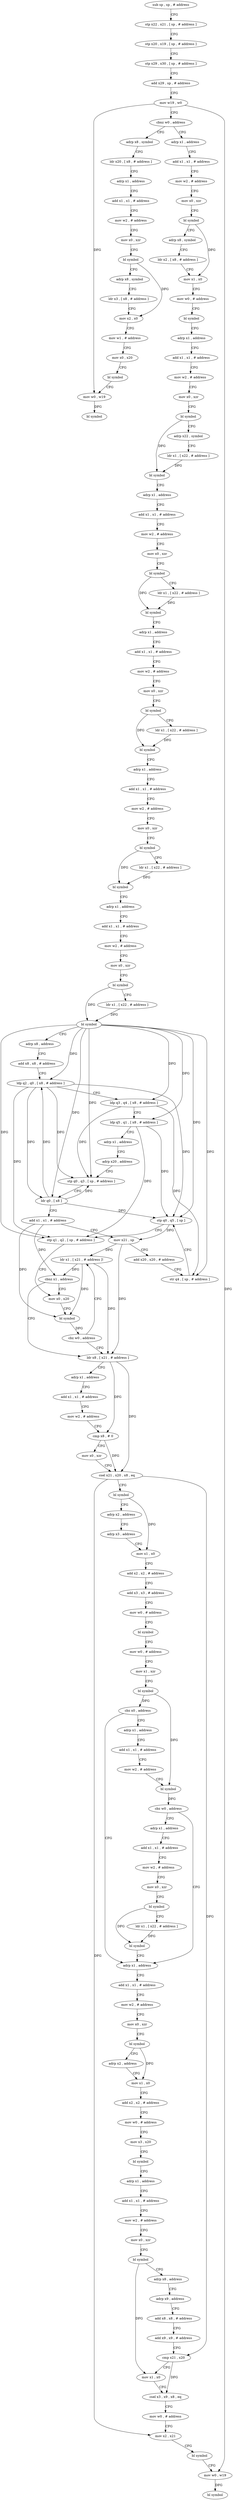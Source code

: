 digraph "func" {
"4200092" [label = "sub sp , sp , # address" ]
"4200096" [label = "stp x22 , x21 , [ sp , # address ]" ]
"4200100" [label = "stp x20 , x19 , [ sp , # address ]" ]
"4200104" [label = "stp x29 , x30 , [ sp , # address ]" ]
"4200108" [label = "add x29 , sp , # address" ]
"4200112" [label = "mov w19 , w0" ]
"4200116" [label = "cbnz w0 , address" ]
"4200620" [label = "adrp x8 , symbol" ]
"4200120" [label = "adrp x1 , address" ]
"4200624" [label = "ldr x20 , [ x8 , # address ]" ]
"4200628" [label = "adrp x1 , address" ]
"4200632" [label = "add x1 , x1 , # address" ]
"4200636" [label = "mov w2 , # address" ]
"4200640" [label = "mov x0 , xzr" ]
"4200644" [label = "bl symbol" ]
"4200648" [label = "adrp x8 , symbol" ]
"4200652" [label = "ldr x3 , [ x8 , # address ]" ]
"4200656" [label = "mov x2 , x0" ]
"4200660" [label = "mov w1 , # address" ]
"4200664" [label = "mov x0 , x20" ]
"4200668" [label = "bl symbol" ]
"4200672" [label = "mov w0 , w19" ]
"4200676" [label = "bl symbol" ]
"4200124" [label = "add x1 , x1 , # address" ]
"4200128" [label = "mov w2 , # address" ]
"4200132" [label = "mov x0 , xzr" ]
"4200136" [label = "bl symbol" ]
"4200140" [label = "adrp x8 , symbol" ]
"4200144" [label = "ldr x2 , [ x8 , # address ]" ]
"4200148" [label = "mov x1 , x0" ]
"4200152" [label = "mov w0 , # address" ]
"4200156" [label = "bl symbol" ]
"4200160" [label = "adrp x1 , address" ]
"4200164" [label = "add x1 , x1 , # address" ]
"4200168" [label = "mov w2 , # address" ]
"4200172" [label = "mov x0 , xzr" ]
"4200176" [label = "bl symbol" ]
"4200180" [label = "adrp x22 , symbol" ]
"4200184" [label = "ldr x1 , [ x22 , # address ]" ]
"4200188" [label = "bl symbol" ]
"4200192" [label = "adrp x1 , address" ]
"4200196" [label = "add x1 , x1 , # address" ]
"4200200" [label = "mov w2 , # address" ]
"4200204" [label = "mov x0 , xzr" ]
"4200208" [label = "bl symbol" ]
"4200212" [label = "ldr x1 , [ x22 , # address ]" ]
"4200216" [label = "bl symbol" ]
"4200220" [label = "adrp x1 , address" ]
"4200224" [label = "add x1 , x1 , # address" ]
"4200228" [label = "mov w2 , # address" ]
"4200232" [label = "mov x0 , xzr" ]
"4200236" [label = "bl symbol" ]
"4200240" [label = "ldr x1 , [ x22 , # address ]" ]
"4200244" [label = "bl symbol" ]
"4200248" [label = "adrp x1 , address" ]
"4200252" [label = "add x1 , x1 , # address" ]
"4200256" [label = "mov w2 , # address" ]
"4200260" [label = "mov x0 , xzr" ]
"4200264" [label = "bl symbol" ]
"4200268" [label = "ldr x1 , [ x22 , # address ]" ]
"4200272" [label = "bl symbol" ]
"4200276" [label = "adrp x1 , address" ]
"4200280" [label = "add x1 , x1 , # address" ]
"4200284" [label = "mov w2 , # address" ]
"4200288" [label = "mov x0 , xzr" ]
"4200292" [label = "bl symbol" ]
"4200296" [label = "ldr x1 , [ x22 , # address ]" ]
"4200300" [label = "bl symbol" ]
"4200304" [label = "adrp x8 , address" ]
"4200308" [label = "add x8 , x8 , # address" ]
"4200312" [label = "ldp q2 , q0 , [ x8 , # address ]" ]
"4200316" [label = "ldp q3 , q4 , [ x8 , # address ]" ]
"4200320" [label = "ldp q5 , q1 , [ x8 , # address ]" ]
"4200324" [label = "adrp x1 , address" ]
"4200328" [label = "adrp x20 , address" ]
"4200332" [label = "stp q0 , q3 , [ sp , # address ]" ]
"4200336" [label = "ldr q0 , [ x8 ]" ]
"4200340" [label = "add x1 , x1 , # address" ]
"4200344" [label = "mov x21 , sp" ]
"4200348" [label = "add x20 , x20 , # address" ]
"4200352" [label = "str q4 , [ sp , # address ]" ]
"4200356" [label = "stp q0 , q5 , [ sp ]" ]
"4200360" [label = "stp q1 , q2 , [ sp , # address ]" ]
"4200364" [label = "mov x0 , x20" ]
"4200384" [label = "ldr x8 , [ x21 , # address ]" ]
"4200388" [label = "adrp x1 , address" ]
"4200392" [label = "add x1 , x1 , # address" ]
"4200396" [label = "mov w2 , # address" ]
"4200400" [label = "cmp x8 , # 0" ]
"4200404" [label = "mov x0 , xzr" ]
"4200408" [label = "csel x21 , x20 , x8 , eq" ]
"4200412" [label = "bl symbol" ]
"4200416" [label = "adrp x2 , address" ]
"4200420" [label = "adrp x3 , address" ]
"4200424" [label = "mov x1 , x0" ]
"4200428" [label = "add x2 , x2 , # address" ]
"4200432" [label = "add x3 , x3 , # address" ]
"4200436" [label = "mov w0 , # address" ]
"4200440" [label = "bl symbol" ]
"4200444" [label = "mov w0 , # address" ]
"4200448" [label = "mov x1 , xzr" ]
"4200452" [label = "bl symbol" ]
"4200456" [label = "cbz x0 , address" ]
"4200508" [label = "adrp x1 , address" ]
"4200460" [label = "adrp x1 , address" ]
"4200376" [label = "ldr x1 , [ x21 , # address ]!" ]
"4200380" [label = "cbnz x1 , address" ]
"4200512" [label = "add x1 , x1 , # address" ]
"4200516" [label = "mov w2 , # address" ]
"4200520" [label = "mov x0 , xzr" ]
"4200524" [label = "bl symbol" ]
"4200528" [label = "adrp x2 , address" ]
"4200532" [label = "mov x1 , x0" ]
"4200536" [label = "add x2 , x2 , # address" ]
"4200540" [label = "mov w0 , # address" ]
"4200544" [label = "mov x3 , x20" ]
"4200548" [label = "bl symbol" ]
"4200552" [label = "adrp x1 , address" ]
"4200556" [label = "add x1 , x1 , # address" ]
"4200560" [label = "mov w2 , # address" ]
"4200564" [label = "mov x0 , xzr" ]
"4200568" [label = "bl symbol" ]
"4200572" [label = "adrp x8 , address" ]
"4200576" [label = "adrp x9 , address" ]
"4200580" [label = "add x8 , x8 , # address" ]
"4200584" [label = "add x9 , x9 , # address" ]
"4200588" [label = "cmp x21 , x20" ]
"4200592" [label = "mov x1 , x0" ]
"4200596" [label = "csel x3 , x9 , x8 , eq" ]
"4200600" [label = "mov w0 , # address" ]
"4200604" [label = "mov x2 , x21" ]
"4200608" [label = "bl symbol" ]
"4200612" [label = "mov w0 , w19" ]
"4200616" [label = "bl symbol" ]
"4200464" [label = "add x1 , x1 , # address" ]
"4200468" [label = "mov w2 , # address" ]
"4200472" [label = "bl symbol" ]
"4200476" [label = "cbz w0 , address" ]
"4200480" [label = "adrp x1 , address" ]
"4200368" [label = "bl symbol" ]
"4200372" [label = "cbz w0 , address" ]
"4200484" [label = "add x1 , x1 , # address" ]
"4200488" [label = "mov w2 , # address" ]
"4200492" [label = "mov x0 , xzr" ]
"4200496" [label = "bl symbol" ]
"4200500" [label = "ldr x1 , [ x22 , # address ]" ]
"4200504" [label = "bl symbol" ]
"4200092" -> "4200096" [ label = "CFG" ]
"4200096" -> "4200100" [ label = "CFG" ]
"4200100" -> "4200104" [ label = "CFG" ]
"4200104" -> "4200108" [ label = "CFG" ]
"4200108" -> "4200112" [ label = "CFG" ]
"4200112" -> "4200116" [ label = "CFG" ]
"4200112" -> "4200672" [ label = "DFG" ]
"4200112" -> "4200612" [ label = "DFG" ]
"4200116" -> "4200620" [ label = "CFG" ]
"4200116" -> "4200120" [ label = "CFG" ]
"4200620" -> "4200624" [ label = "CFG" ]
"4200120" -> "4200124" [ label = "CFG" ]
"4200624" -> "4200628" [ label = "CFG" ]
"4200628" -> "4200632" [ label = "CFG" ]
"4200632" -> "4200636" [ label = "CFG" ]
"4200636" -> "4200640" [ label = "CFG" ]
"4200640" -> "4200644" [ label = "CFG" ]
"4200644" -> "4200648" [ label = "CFG" ]
"4200644" -> "4200656" [ label = "DFG" ]
"4200648" -> "4200652" [ label = "CFG" ]
"4200652" -> "4200656" [ label = "CFG" ]
"4200656" -> "4200660" [ label = "CFG" ]
"4200660" -> "4200664" [ label = "CFG" ]
"4200664" -> "4200668" [ label = "CFG" ]
"4200668" -> "4200672" [ label = "CFG" ]
"4200672" -> "4200676" [ label = "DFG" ]
"4200124" -> "4200128" [ label = "CFG" ]
"4200128" -> "4200132" [ label = "CFG" ]
"4200132" -> "4200136" [ label = "CFG" ]
"4200136" -> "4200140" [ label = "CFG" ]
"4200136" -> "4200148" [ label = "DFG" ]
"4200140" -> "4200144" [ label = "CFG" ]
"4200144" -> "4200148" [ label = "CFG" ]
"4200148" -> "4200152" [ label = "CFG" ]
"4200152" -> "4200156" [ label = "CFG" ]
"4200156" -> "4200160" [ label = "CFG" ]
"4200160" -> "4200164" [ label = "CFG" ]
"4200164" -> "4200168" [ label = "CFG" ]
"4200168" -> "4200172" [ label = "CFG" ]
"4200172" -> "4200176" [ label = "CFG" ]
"4200176" -> "4200180" [ label = "CFG" ]
"4200176" -> "4200188" [ label = "DFG" ]
"4200180" -> "4200184" [ label = "CFG" ]
"4200184" -> "4200188" [ label = "DFG" ]
"4200188" -> "4200192" [ label = "CFG" ]
"4200192" -> "4200196" [ label = "CFG" ]
"4200196" -> "4200200" [ label = "CFG" ]
"4200200" -> "4200204" [ label = "CFG" ]
"4200204" -> "4200208" [ label = "CFG" ]
"4200208" -> "4200212" [ label = "CFG" ]
"4200208" -> "4200216" [ label = "DFG" ]
"4200212" -> "4200216" [ label = "DFG" ]
"4200216" -> "4200220" [ label = "CFG" ]
"4200220" -> "4200224" [ label = "CFG" ]
"4200224" -> "4200228" [ label = "CFG" ]
"4200228" -> "4200232" [ label = "CFG" ]
"4200232" -> "4200236" [ label = "CFG" ]
"4200236" -> "4200240" [ label = "CFG" ]
"4200236" -> "4200244" [ label = "DFG" ]
"4200240" -> "4200244" [ label = "DFG" ]
"4200244" -> "4200248" [ label = "CFG" ]
"4200248" -> "4200252" [ label = "CFG" ]
"4200252" -> "4200256" [ label = "CFG" ]
"4200256" -> "4200260" [ label = "CFG" ]
"4200260" -> "4200264" [ label = "CFG" ]
"4200264" -> "4200268" [ label = "CFG" ]
"4200264" -> "4200272" [ label = "DFG" ]
"4200268" -> "4200272" [ label = "DFG" ]
"4200272" -> "4200276" [ label = "CFG" ]
"4200276" -> "4200280" [ label = "CFG" ]
"4200280" -> "4200284" [ label = "CFG" ]
"4200284" -> "4200288" [ label = "CFG" ]
"4200288" -> "4200292" [ label = "CFG" ]
"4200292" -> "4200296" [ label = "CFG" ]
"4200292" -> "4200300" [ label = "DFG" ]
"4200296" -> "4200300" [ label = "DFG" ]
"4200300" -> "4200304" [ label = "CFG" ]
"4200300" -> "4200312" [ label = "DFG" ]
"4200300" -> "4200332" [ label = "DFG" ]
"4200300" -> "4200336" [ label = "DFG" ]
"4200300" -> "4200356" [ label = "DFG" ]
"4200300" -> "4200320" [ label = "DFG" ]
"4200300" -> "4200360" [ label = "DFG" ]
"4200300" -> "4200316" [ label = "DFG" ]
"4200300" -> "4200352" [ label = "DFG" ]
"4200304" -> "4200308" [ label = "CFG" ]
"4200308" -> "4200312" [ label = "CFG" ]
"4200312" -> "4200316" [ label = "CFG" ]
"4200312" -> "4200332" [ label = "DFG" ]
"4200312" -> "4200336" [ label = "DFG" ]
"4200312" -> "4200356" [ label = "DFG" ]
"4200312" -> "4200360" [ label = "DFG" ]
"4200316" -> "4200320" [ label = "CFG" ]
"4200316" -> "4200332" [ label = "DFG" ]
"4200316" -> "4200352" [ label = "DFG" ]
"4200320" -> "4200324" [ label = "CFG" ]
"4200320" -> "4200356" [ label = "DFG" ]
"4200320" -> "4200360" [ label = "DFG" ]
"4200324" -> "4200328" [ label = "CFG" ]
"4200328" -> "4200332" [ label = "CFG" ]
"4200332" -> "4200336" [ label = "CFG" ]
"4200336" -> "4200340" [ label = "CFG" ]
"4200336" -> "4200312" [ label = "DFG" ]
"4200336" -> "4200332" [ label = "DFG" ]
"4200336" -> "4200356" [ label = "DFG" ]
"4200340" -> "4200344" [ label = "CFG" ]
"4200340" -> "4200368" [ label = "DFG" ]
"4200340" -> "4200380" [ label = "DFG" ]
"4200344" -> "4200348" [ label = "CFG" ]
"4200344" -> "4200384" [ label = "DFG" ]
"4200344" -> "4200376" [ label = "DFG" ]
"4200348" -> "4200352" [ label = "CFG" ]
"4200352" -> "4200356" [ label = "CFG" ]
"4200356" -> "4200360" [ label = "CFG" ]
"4200356" -> "4200344" [ label = "DFG" ]
"4200360" -> "4200364" [ label = "CFG" ]
"4200364" -> "4200368" [ label = "CFG" ]
"4200384" -> "4200388" [ label = "CFG" ]
"4200384" -> "4200400" [ label = "DFG" ]
"4200384" -> "4200408" [ label = "DFG" ]
"4200388" -> "4200392" [ label = "CFG" ]
"4200392" -> "4200396" [ label = "CFG" ]
"4200396" -> "4200400" [ label = "CFG" ]
"4200400" -> "4200404" [ label = "CFG" ]
"4200400" -> "4200408" [ label = "DFG" ]
"4200404" -> "4200408" [ label = "CFG" ]
"4200408" -> "4200412" [ label = "CFG" ]
"4200408" -> "4200588" [ label = "DFG" ]
"4200408" -> "4200604" [ label = "DFG" ]
"4200412" -> "4200416" [ label = "CFG" ]
"4200412" -> "4200424" [ label = "DFG" ]
"4200416" -> "4200420" [ label = "CFG" ]
"4200420" -> "4200424" [ label = "CFG" ]
"4200424" -> "4200428" [ label = "CFG" ]
"4200428" -> "4200432" [ label = "CFG" ]
"4200432" -> "4200436" [ label = "CFG" ]
"4200436" -> "4200440" [ label = "CFG" ]
"4200440" -> "4200444" [ label = "CFG" ]
"4200444" -> "4200448" [ label = "CFG" ]
"4200448" -> "4200452" [ label = "CFG" ]
"4200452" -> "4200456" [ label = "DFG" ]
"4200452" -> "4200472" [ label = "DFG" ]
"4200456" -> "4200508" [ label = "CFG" ]
"4200456" -> "4200460" [ label = "CFG" ]
"4200508" -> "4200512" [ label = "CFG" ]
"4200460" -> "4200464" [ label = "CFG" ]
"4200376" -> "4200380" [ label = "DFG" ]
"4200376" -> "4200368" [ label = "DFG" ]
"4200376" -> "4200384" [ label = "DFG" ]
"4200380" -> "4200364" [ label = "CFG" ]
"4200380" -> "4200384" [ label = "CFG" ]
"4200512" -> "4200516" [ label = "CFG" ]
"4200516" -> "4200520" [ label = "CFG" ]
"4200520" -> "4200524" [ label = "CFG" ]
"4200524" -> "4200528" [ label = "CFG" ]
"4200524" -> "4200532" [ label = "DFG" ]
"4200528" -> "4200532" [ label = "CFG" ]
"4200532" -> "4200536" [ label = "CFG" ]
"4200536" -> "4200540" [ label = "CFG" ]
"4200540" -> "4200544" [ label = "CFG" ]
"4200544" -> "4200548" [ label = "CFG" ]
"4200548" -> "4200552" [ label = "CFG" ]
"4200552" -> "4200556" [ label = "CFG" ]
"4200556" -> "4200560" [ label = "CFG" ]
"4200560" -> "4200564" [ label = "CFG" ]
"4200564" -> "4200568" [ label = "CFG" ]
"4200568" -> "4200572" [ label = "CFG" ]
"4200568" -> "4200592" [ label = "DFG" ]
"4200572" -> "4200576" [ label = "CFG" ]
"4200576" -> "4200580" [ label = "CFG" ]
"4200580" -> "4200584" [ label = "CFG" ]
"4200584" -> "4200588" [ label = "CFG" ]
"4200588" -> "4200592" [ label = "CFG" ]
"4200588" -> "4200596" [ label = "DFG" ]
"4200592" -> "4200596" [ label = "CFG" ]
"4200596" -> "4200600" [ label = "CFG" ]
"4200600" -> "4200604" [ label = "CFG" ]
"4200604" -> "4200608" [ label = "CFG" ]
"4200608" -> "4200612" [ label = "CFG" ]
"4200612" -> "4200616" [ label = "DFG" ]
"4200464" -> "4200468" [ label = "CFG" ]
"4200468" -> "4200472" [ label = "CFG" ]
"4200472" -> "4200476" [ label = "DFG" ]
"4200476" -> "4200508" [ label = "CFG" ]
"4200476" -> "4200480" [ label = "CFG" ]
"4200480" -> "4200484" [ label = "CFG" ]
"4200368" -> "4200372" [ label = "DFG" ]
"4200372" -> "4200384" [ label = "CFG" ]
"4200372" -> "4200376" [ label = "CFG" ]
"4200484" -> "4200488" [ label = "CFG" ]
"4200488" -> "4200492" [ label = "CFG" ]
"4200492" -> "4200496" [ label = "CFG" ]
"4200496" -> "4200500" [ label = "CFG" ]
"4200496" -> "4200504" [ label = "DFG" ]
"4200500" -> "4200504" [ label = "DFG" ]
"4200504" -> "4200508" [ label = "CFG" ]
}
